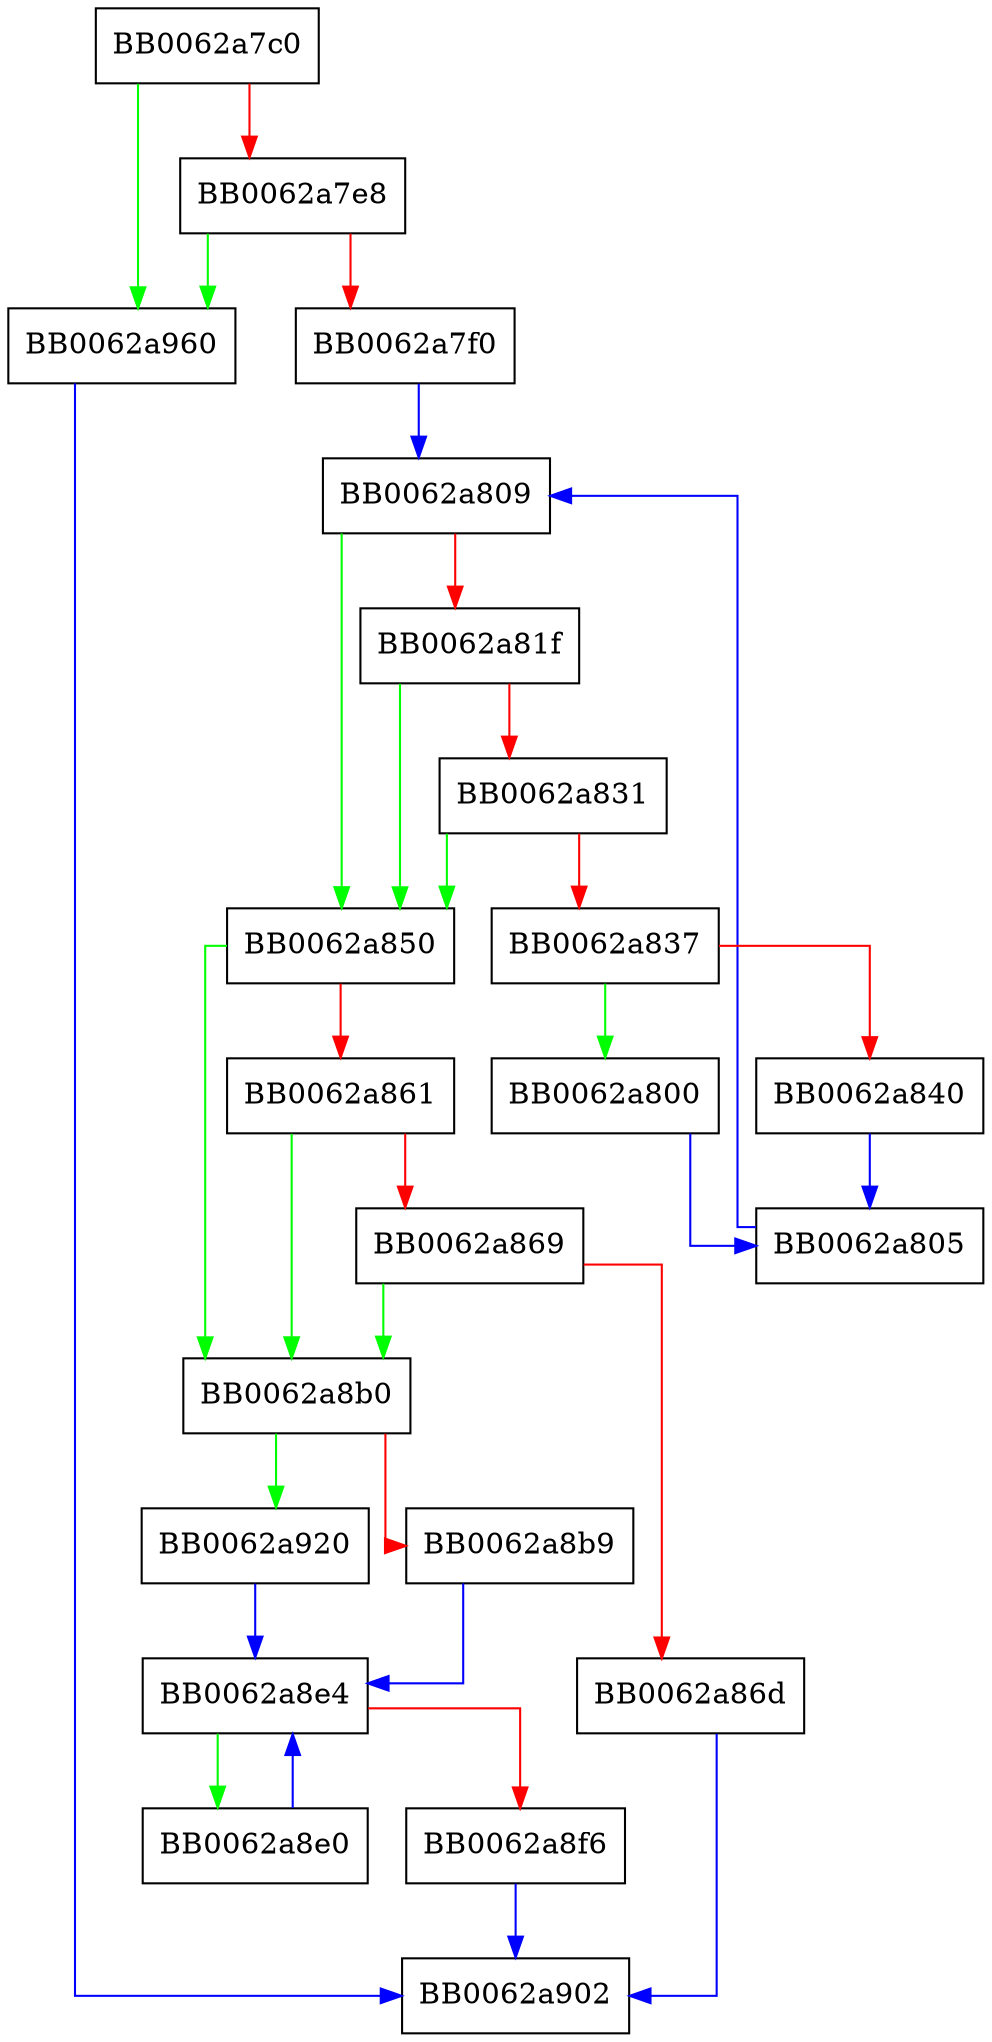digraph parse_unquoted {
  node [shape="box"];
  graph [splines=ortho];
  BB0062a7c0 -> BB0062a960 [color="green"];
  BB0062a7c0 -> BB0062a7e8 [color="red"];
  BB0062a7e8 -> BB0062a960 [color="green"];
  BB0062a7e8 -> BB0062a7f0 [color="red"];
  BB0062a7f0 -> BB0062a809 [color="blue"];
  BB0062a800 -> BB0062a805 [color="blue"];
  BB0062a805 -> BB0062a809 [color="blue"];
  BB0062a809 -> BB0062a850 [color="green"];
  BB0062a809 -> BB0062a81f [color="red"];
  BB0062a81f -> BB0062a850 [color="green"];
  BB0062a81f -> BB0062a831 [color="red"];
  BB0062a831 -> BB0062a850 [color="green"];
  BB0062a831 -> BB0062a837 [color="red"];
  BB0062a837 -> BB0062a800 [color="green"];
  BB0062a837 -> BB0062a840 [color="red"];
  BB0062a840 -> BB0062a805 [color="blue"];
  BB0062a850 -> BB0062a8b0 [color="green"];
  BB0062a850 -> BB0062a861 [color="red"];
  BB0062a861 -> BB0062a8b0 [color="green"];
  BB0062a861 -> BB0062a869 [color="red"];
  BB0062a869 -> BB0062a8b0 [color="green"];
  BB0062a869 -> BB0062a86d [color="red"];
  BB0062a86d -> BB0062a902 [color="blue"];
  BB0062a8b0 -> BB0062a920 [color="green"];
  BB0062a8b0 -> BB0062a8b9 [color="red"];
  BB0062a8b9 -> BB0062a8e4 [color="blue"];
  BB0062a8e0 -> BB0062a8e4 [color="blue"];
  BB0062a8e4 -> BB0062a8e0 [color="green"];
  BB0062a8e4 -> BB0062a8f6 [color="red"];
  BB0062a8f6 -> BB0062a902 [color="blue"];
  BB0062a920 -> BB0062a8e4 [color="blue"];
  BB0062a960 -> BB0062a902 [color="blue"];
}
